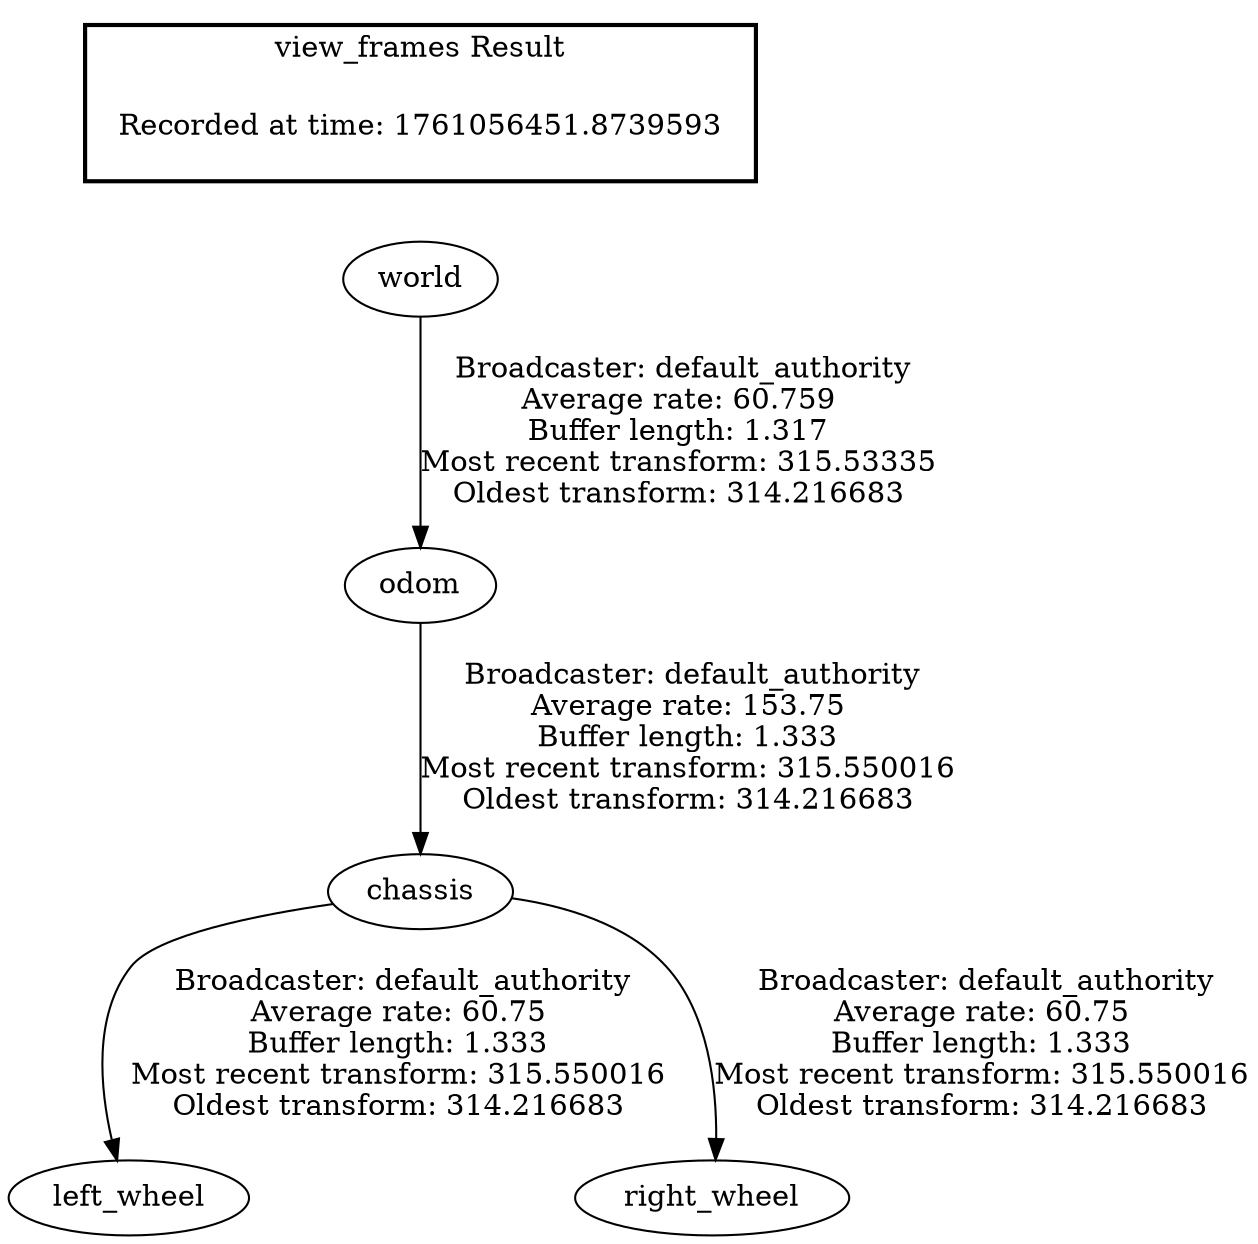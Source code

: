 digraph G {
"odom" -> "chassis"[label=" Broadcaster: default_authority\nAverage rate: 153.75\nBuffer length: 1.333\nMost recent transform: 315.550016\nOldest transform: 314.216683\n"];
"world" -> "odom"[label=" Broadcaster: default_authority\nAverage rate: 60.759\nBuffer length: 1.317\nMost recent transform: 315.53335\nOldest transform: 314.216683\n"];
"chassis" -> "left_wheel"[label=" Broadcaster: default_authority\nAverage rate: 60.75\nBuffer length: 1.333\nMost recent transform: 315.550016\nOldest transform: 314.216683\n"];
"chassis" -> "right_wheel"[label=" Broadcaster: default_authority\nAverage rate: 60.75\nBuffer length: 1.333\nMost recent transform: 315.550016\nOldest transform: 314.216683\n"];
edge [style=invis];
 subgraph cluster_legend { style=bold; color=black; label ="view_frames Result";
"Recorded at time: 1761056451.8739593"[ shape=plaintext ] ;
}->"world";
}